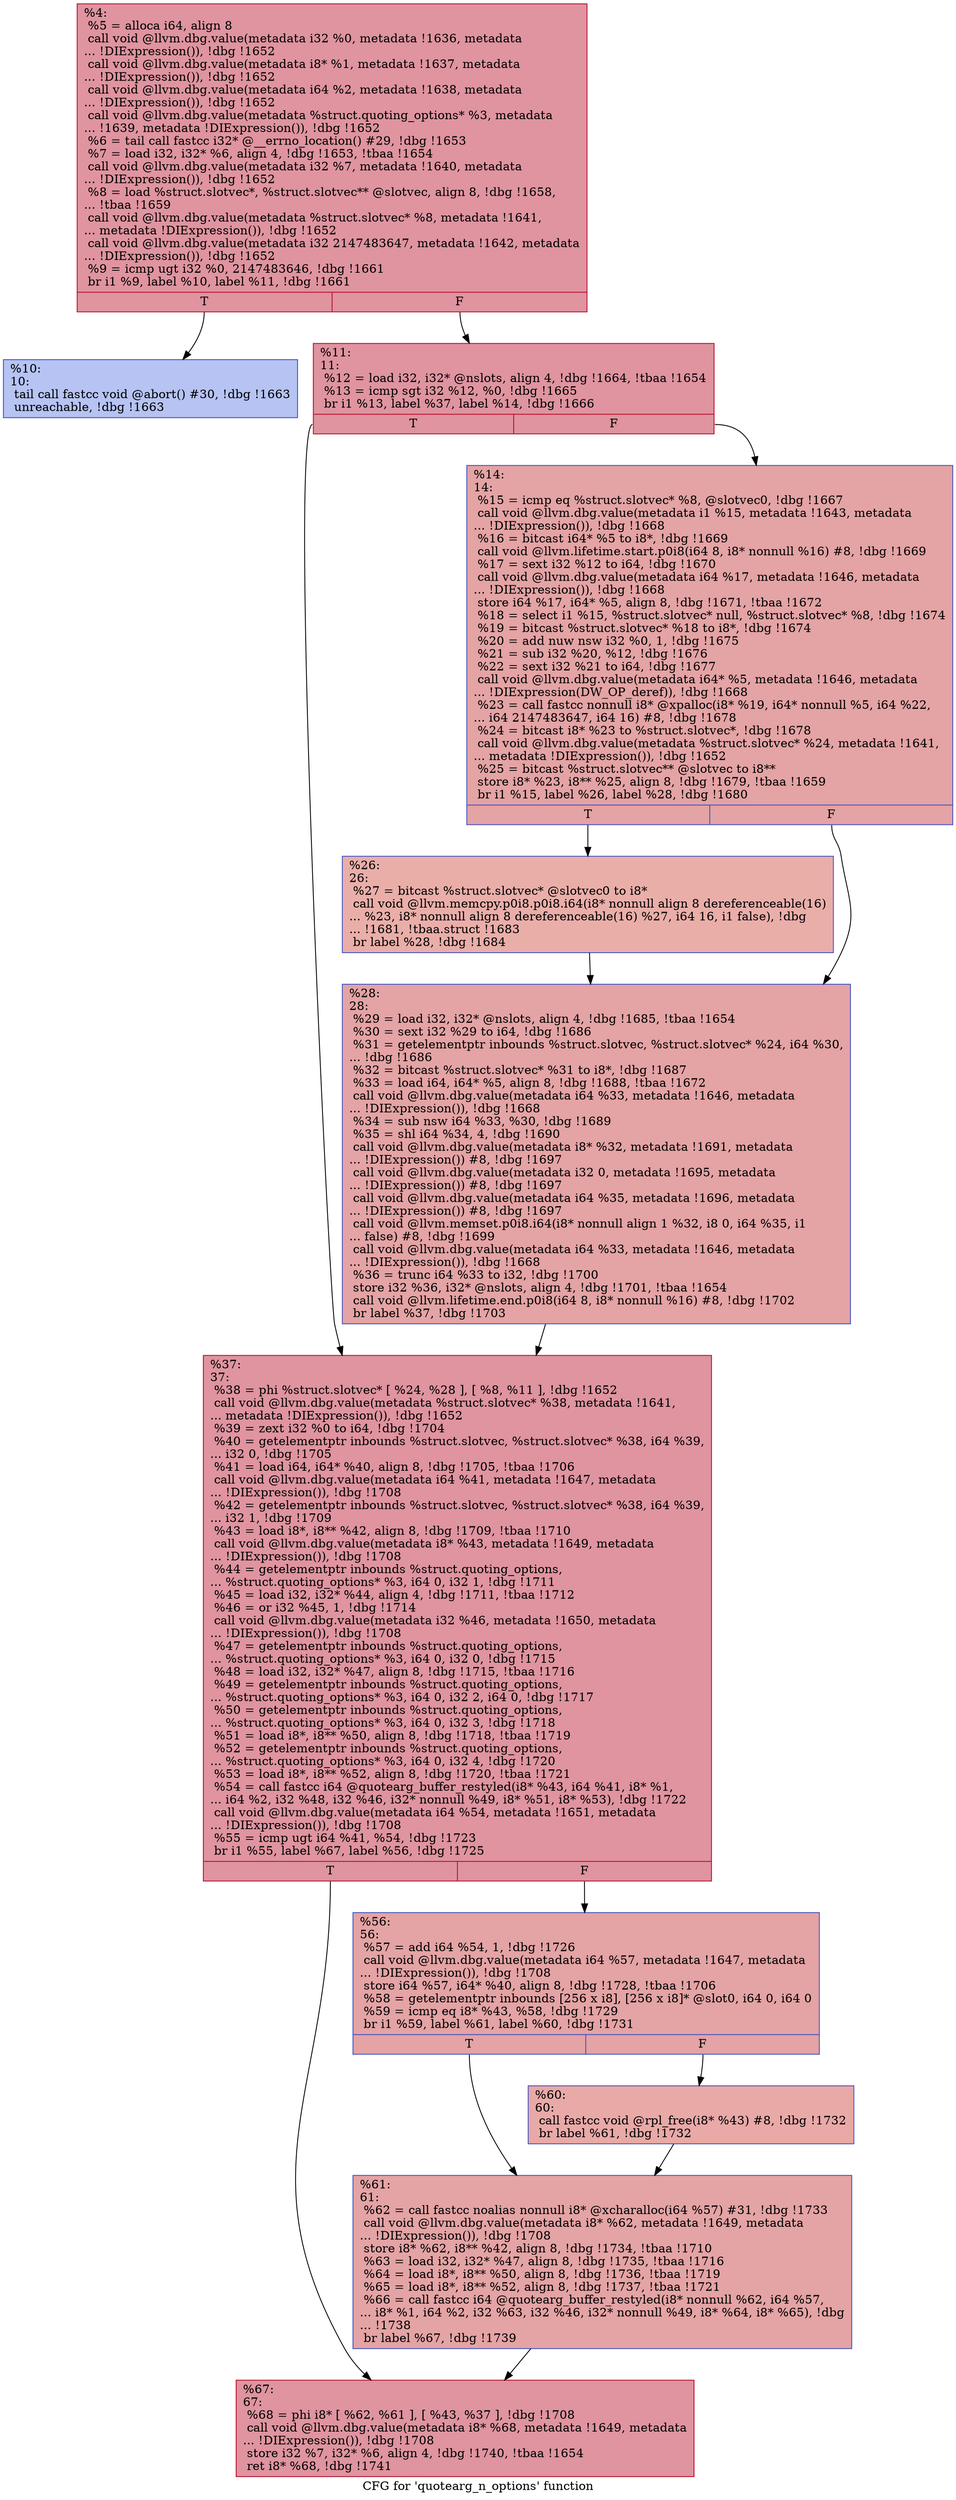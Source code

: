 digraph "CFG for 'quotearg_n_options' function" {
	label="CFG for 'quotearg_n_options' function";

	Node0x165cd10 [shape=record,color="#b70d28ff", style=filled, fillcolor="#b70d2870",label="{%4:\l  %5 = alloca i64, align 8\l  call void @llvm.dbg.value(metadata i32 %0, metadata !1636, metadata\l... !DIExpression()), !dbg !1652\l  call void @llvm.dbg.value(metadata i8* %1, metadata !1637, metadata\l... !DIExpression()), !dbg !1652\l  call void @llvm.dbg.value(metadata i64 %2, metadata !1638, metadata\l... !DIExpression()), !dbg !1652\l  call void @llvm.dbg.value(metadata %struct.quoting_options* %3, metadata\l... !1639, metadata !DIExpression()), !dbg !1652\l  %6 = tail call fastcc i32* @__errno_location() #29, !dbg !1653\l  %7 = load i32, i32* %6, align 4, !dbg !1653, !tbaa !1654\l  call void @llvm.dbg.value(metadata i32 %7, metadata !1640, metadata\l... !DIExpression()), !dbg !1652\l  %8 = load %struct.slotvec*, %struct.slotvec** @slotvec, align 8, !dbg !1658,\l... !tbaa !1659\l  call void @llvm.dbg.value(metadata %struct.slotvec* %8, metadata !1641,\l... metadata !DIExpression()), !dbg !1652\l  call void @llvm.dbg.value(metadata i32 2147483647, metadata !1642, metadata\l... !DIExpression()), !dbg !1652\l  %9 = icmp ugt i32 %0, 2147483646, !dbg !1661\l  br i1 %9, label %10, label %11, !dbg !1661\l|{<s0>T|<s1>F}}"];
	Node0x165cd10:s0 -> Node0x165de40;
	Node0x165cd10:s1 -> Node0x165de90;
	Node0x165de40 [shape=record,color="#3d50c3ff", style=filled, fillcolor="#5977e370",label="{%10:\l10:                                               \l  tail call fastcc void @abort() #30, !dbg !1663\l  unreachable, !dbg !1663\l}"];
	Node0x165de90 [shape=record,color="#b70d28ff", style=filled, fillcolor="#b70d2870",label="{%11:\l11:                                               \l  %12 = load i32, i32* @nslots, align 4, !dbg !1664, !tbaa !1654\l  %13 = icmp sgt i32 %12, %0, !dbg !1665\l  br i1 %13, label %37, label %14, !dbg !1666\l|{<s0>T|<s1>F}}"];
	Node0x165de90:s0 -> Node0x165dfd0;
	Node0x165de90:s1 -> Node0x165dee0;
	Node0x165dee0 [shape=record,color="#3d50c3ff", style=filled, fillcolor="#c32e3170",label="{%14:\l14:                                               \l  %15 = icmp eq %struct.slotvec* %8, @slotvec0, !dbg !1667\l  call void @llvm.dbg.value(metadata i1 %15, metadata !1643, metadata\l... !DIExpression()), !dbg !1668\l  %16 = bitcast i64* %5 to i8*, !dbg !1669\l  call void @llvm.lifetime.start.p0i8(i64 8, i8* nonnull %16) #8, !dbg !1669\l  %17 = sext i32 %12 to i64, !dbg !1670\l  call void @llvm.dbg.value(metadata i64 %17, metadata !1646, metadata\l... !DIExpression()), !dbg !1668\l  store i64 %17, i64* %5, align 8, !dbg !1671, !tbaa !1672\l  %18 = select i1 %15, %struct.slotvec* null, %struct.slotvec* %8, !dbg !1674\l  %19 = bitcast %struct.slotvec* %18 to i8*, !dbg !1674\l  %20 = add nuw nsw i32 %0, 1, !dbg !1675\l  %21 = sub i32 %20, %12, !dbg !1676\l  %22 = sext i32 %21 to i64, !dbg !1677\l  call void @llvm.dbg.value(metadata i64* %5, metadata !1646, metadata\l... !DIExpression(DW_OP_deref)), !dbg !1668\l  %23 = call fastcc nonnull i8* @xpalloc(i8* %19, i64* nonnull %5, i64 %22,\l... i64 2147483647, i64 16) #8, !dbg !1678\l  %24 = bitcast i8* %23 to %struct.slotvec*, !dbg !1678\l  call void @llvm.dbg.value(metadata %struct.slotvec* %24, metadata !1641,\l... metadata !DIExpression()), !dbg !1652\l  %25 = bitcast %struct.slotvec** @slotvec to i8**\l  store i8* %23, i8** %25, align 8, !dbg !1679, !tbaa !1659\l  br i1 %15, label %26, label %28, !dbg !1680\l|{<s0>T|<s1>F}}"];
	Node0x165dee0:s0 -> Node0x165df30;
	Node0x165dee0:s1 -> Node0x165df80;
	Node0x165df30 [shape=record,color="#3d50c3ff", style=filled, fillcolor="#d0473d70",label="{%26:\l26:                                               \l  %27 = bitcast %struct.slotvec* @slotvec0 to i8*\l  call void @llvm.memcpy.p0i8.p0i8.i64(i8* nonnull align 8 dereferenceable(16)\l... %23, i8* nonnull align 8 dereferenceable(16) %27, i64 16, i1 false), !dbg\l... !1681, !tbaa.struct !1683\l  br label %28, !dbg !1684\l}"];
	Node0x165df30 -> Node0x165df80;
	Node0x165df80 [shape=record,color="#3d50c3ff", style=filled, fillcolor="#c32e3170",label="{%28:\l28:                                               \l  %29 = load i32, i32* @nslots, align 4, !dbg !1685, !tbaa !1654\l  %30 = sext i32 %29 to i64, !dbg !1686\l  %31 = getelementptr inbounds %struct.slotvec, %struct.slotvec* %24, i64 %30,\l... !dbg !1686\l  %32 = bitcast %struct.slotvec* %31 to i8*, !dbg !1687\l  %33 = load i64, i64* %5, align 8, !dbg !1688, !tbaa !1672\l  call void @llvm.dbg.value(metadata i64 %33, metadata !1646, metadata\l... !DIExpression()), !dbg !1668\l  %34 = sub nsw i64 %33, %30, !dbg !1689\l  %35 = shl i64 %34, 4, !dbg !1690\l  call void @llvm.dbg.value(metadata i8* %32, metadata !1691, metadata\l... !DIExpression()) #8, !dbg !1697\l  call void @llvm.dbg.value(metadata i32 0, metadata !1695, metadata\l... !DIExpression()) #8, !dbg !1697\l  call void @llvm.dbg.value(metadata i64 %35, metadata !1696, metadata\l... !DIExpression()) #8, !dbg !1697\l  call void @llvm.memset.p0i8.i64(i8* nonnull align 1 %32, i8 0, i64 %35, i1\l... false) #8, !dbg !1699\l  call void @llvm.dbg.value(metadata i64 %33, metadata !1646, metadata\l... !DIExpression()), !dbg !1668\l  %36 = trunc i64 %33 to i32, !dbg !1700\l  store i32 %36, i32* @nslots, align 4, !dbg !1701, !tbaa !1654\l  call void @llvm.lifetime.end.p0i8(i64 8, i8* nonnull %16) #8, !dbg !1702\l  br label %37, !dbg !1703\l}"];
	Node0x165df80 -> Node0x165dfd0;
	Node0x165dfd0 [shape=record,color="#b70d28ff", style=filled, fillcolor="#b70d2870",label="{%37:\l37:                                               \l  %38 = phi %struct.slotvec* [ %24, %28 ], [ %8, %11 ], !dbg !1652\l  call void @llvm.dbg.value(metadata %struct.slotvec* %38, metadata !1641,\l... metadata !DIExpression()), !dbg !1652\l  %39 = zext i32 %0 to i64, !dbg !1704\l  %40 = getelementptr inbounds %struct.slotvec, %struct.slotvec* %38, i64 %39,\l... i32 0, !dbg !1705\l  %41 = load i64, i64* %40, align 8, !dbg !1705, !tbaa !1706\l  call void @llvm.dbg.value(metadata i64 %41, metadata !1647, metadata\l... !DIExpression()), !dbg !1708\l  %42 = getelementptr inbounds %struct.slotvec, %struct.slotvec* %38, i64 %39,\l... i32 1, !dbg !1709\l  %43 = load i8*, i8** %42, align 8, !dbg !1709, !tbaa !1710\l  call void @llvm.dbg.value(metadata i8* %43, metadata !1649, metadata\l... !DIExpression()), !dbg !1708\l  %44 = getelementptr inbounds %struct.quoting_options,\l... %struct.quoting_options* %3, i64 0, i32 1, !dbg !1711\l  %45 = load i32, i32* %44, align 4, !dbg !1711, !tbaa !1712\l  %46 = or i32 %45, 1, !dbg !1714\l  call void @llvm.dbg.value(metadata i32 %46, metadata !1650, metadata\l... !DIExpression()), !dbg !1708\l  %47 = getelementptr inbounds %struct.quoting_options,\l... %struct.quoting_options* %3, i64 0, i32 0, !dbg !1715\l  %48 = load i32, i32* %47, align 8, !dbg !1715, !tbaa !1716\l  %49 = getelementptr inbounds %struct.quoting_options,\l... %struct.quoting_options* %3, i64 0, i32 2, i64 0, !dbg !1717\l  %50 = getelementptr inbounds %struct.quoting_options,\l... %struct.quoting_options* %3, i64 0, i32 3, !dbg !1718\l  %51 = load i8*, i8** %50, align 8, !dbg !1718, !tbaa !1719\l  %52 = getelementptr inbounds %struct.quoting_options,\l... %struct.quoting_options* %3, i64 0, i32 4, !dbg !1720\l  %53 = load i8*, i8** %52, align 8, !dbg !1720, !tbaa !1721\l  %54 = call fastcc i64 @quotearg_buffer_restyled(i8* %43, i64 %41, i8* %1,\l... i64 %2, i32 %48, i32 %46, i32* nonnull %49, i8* %51, i8* %53), !dbg !1722\l  call void @llvm.dbg.value(metadata i64 %54, metadata !1651, metadata\l... !DIExpression()), !dbg !1708\l  %55 = icmp ugt i64 %41, %54, !dbg !1723\l  br i1 %55, label %67, label %56, !dbg !1725\l|{<s0>T|<s1>F}}"];
	Node0x165dfd0:s0 -> Node0x165f1b0;
	Node0x165dfd0:s1 -> Node0x165e020;
	Node0x165e020 [shape=record,color="#3d50c3ff", style=filled, fillcolor="#c32e3170",label="{%56:\l56:                                               \l  %57 = add i64 %54, 1, !dbg !1726\l  call void @llvm.dbg.value(metadata i64 %57, metadata !1647, metadata\l... !DIExpression()), !dbg !1708\l  store i64 %57, i64* %40, align 8, !dbg !1728, !tbaa !1706\l  %58 = getelementptr inbounds [256 x i8], [256 x i8]* @slot0, i64 0, i64 0\l  %59 = icmp eq i8* %43, %58, !dbg !1729\l  br i1 %59, label %61, label %60, !dbg !1731\l|{<s0>T|<s1>F}}"];
	Node0x165e020:s0 -> Node0x165e0c0;
	Node0x165e020:s1 -> Node0x165e070;
	Node0x165e070 [shape=record,color="#3d50c3ff", style=filled, fillcolor="#ca3b3770",label="{%60:\l60:                                               \l  call fastcc void @rpl_free(i8* %43) #8, !dbg !1732\l  br label %61, !dbg !1732\l}"];
	Node0x165e070 -> Node0x165e0c0;
	Node0x165e0c0 [shape=record,color="#3d50c3ff", style=filled, fillcolor="#c32e3170",label="{%61:\l61:                                               \l  %62 = call fastcc noalias nonnull i8* @xcharalloc(i64 %57) #31, !dbg !1733\l  call void @llvm.dbg.value(metadata i8* %62, metadata !1649, metadata\l... !DIExpression()), !dbg !1708\l  store i8* %62, i8** %42, align 8, !dbg !1734, !tbaa !1710\l  %63 = load i32, i32* %47, align 8, !dbg !1735, !tbaa !1716\l  %64 = load i8*, i8** %50, align 8, !dbg !1736, !tbaa !1719\l  %65 = load i8*, i8** %52, align 8, !dbg !1737, !tbaa !1721\l  %66 = call fastcc i64 @quotearg_buffer_restyled(i8* nonnull %62, i64 %57,\l... i8* %1, i64 %2, i32 %63, i32 %46, i32* nonnull %49, i8* %64, i8* %65), !dbg\l... !1738\l  br label %67, !dbg !1739\l}"];
	Node0x165e0c0 -> Node0x165f1b0;
	Node0x165f1b0 [shape=record,color="#b70d28ff", style=filled, fillcolor="#b70d2870",label="{%67:\l67:                                               \l  %68 = phi i8* [ %62, %61 ], [ %43, %37 ], !dbg !1708\l  call void @llvm.dbg.value(metadata i8* %68, metadata !1649, metadata\l... !DIExpression()), !dbg !1708\l  store i32 %7, i32* %6, align 4, !dbg !1740, !tbaa !1654\l  ret i8* %68, !dbg !1741\l}"];
}
